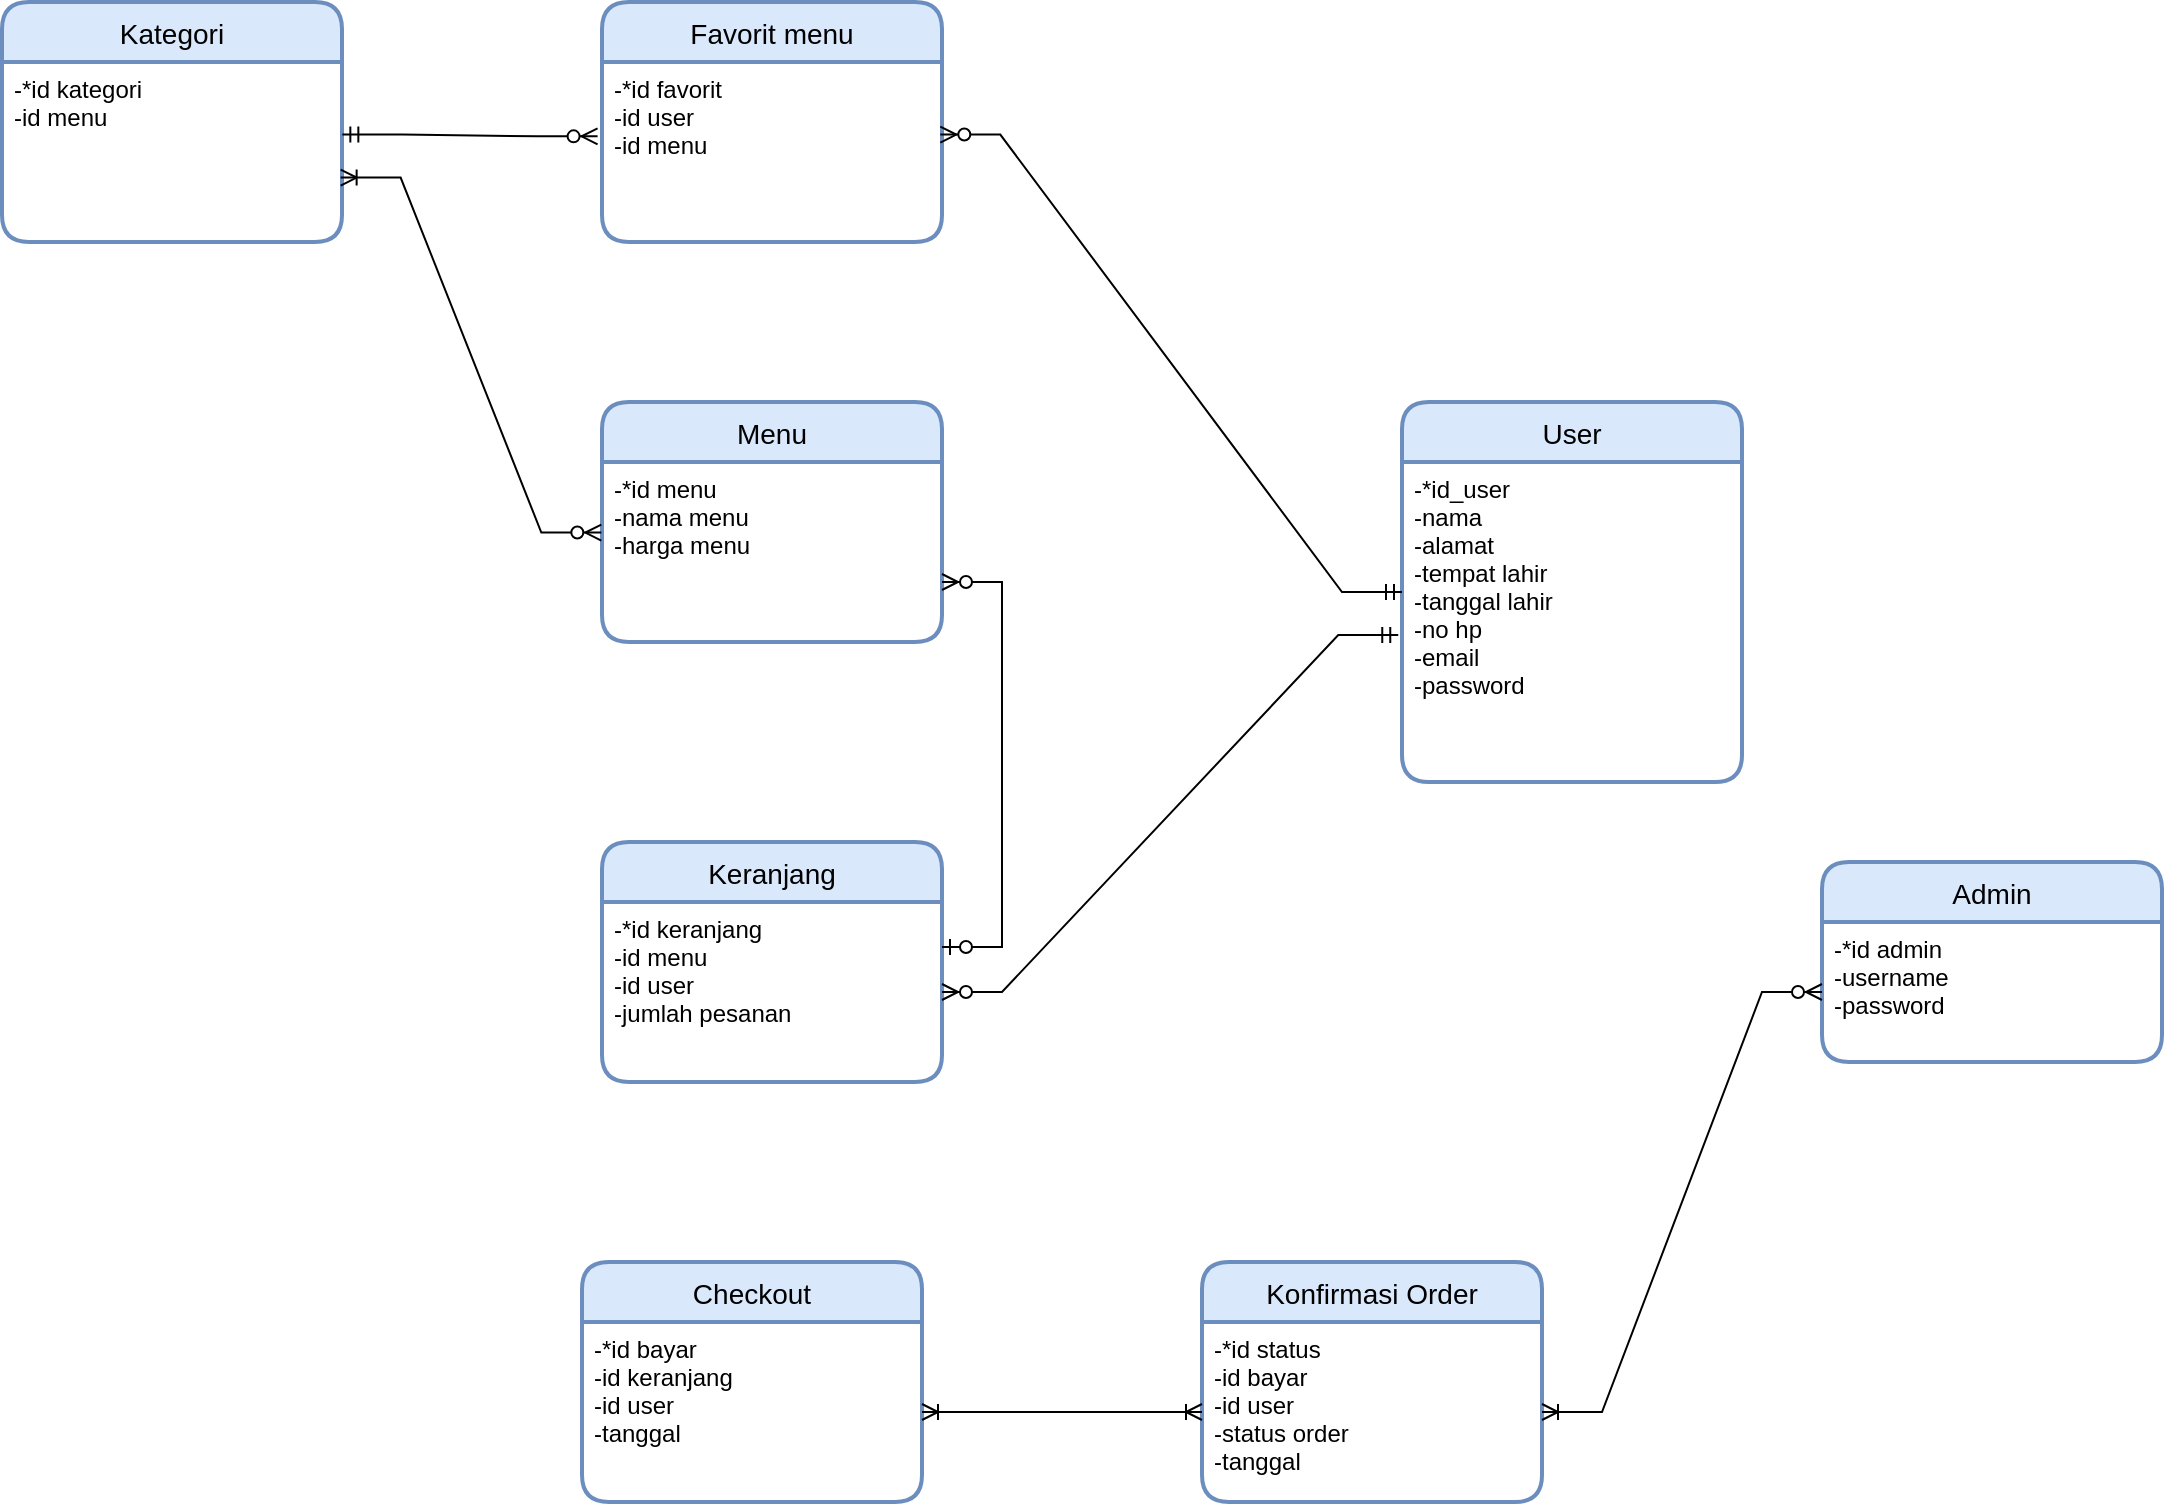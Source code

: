 <mxfile version="17.1.3" type="github">
  <diagram id="h91P4YvPm0tBU0iEyPwD" name="Page-1">
    <mxGraphModel dx="1335" dy="757" grid="1" gridSize="10" guides="1" tooltips="1" connect="1" arrows="1" fold="1" page="1" pageScale="1" pageWidth="850" pageHeight="1100" math="0" shadow="0">
      <root>
        <mxCell id="0" />
        <mxCell id="1" parent="0" />
        <mxCell id="EQFVSpQimWcvrN9DautT-1" value="User" style="swimlane;childLayout=stackLayout;horizontal=1;startSize=30;horizontalStack=0;rounded=1;fontSize=14;fontStyle=0;strokeWidth=2;resizeParent=0;resizeLast=1;shadow=0;dashed=0;align=center;fillColor=#dae8fc;strokeColor=#6c8ebf;" vertex="1" parent="1">
          <mxGeometry x="920" y="380" width="170" height="190" as="geometry" />
        </mxCell>
        <mxCell id="EQFVSpQimWcvrN9DautT-2" value="-*id_user&#xa;-nama&#xa;-alamat&#xa;-tempat lahir&#xa;-tanggal lahir&#xa;-no hp&#xa;-email&#xa;-password" style="align=left;strokeColor=none;fillColor=none;spacingLeft=4;fontSize=12;verticalAlign=top;resizable=0;rotatable=0;part=1;" vertex="1" parent="EQFVSpQimWcvrN9DautT-1">
          <mxGeometry y="30" width="170" height="160" as="geometry" />
        </mxCell>
        <mxCell id="EQFVSpQimWcvrN9DautT-4" value="Admin" style="swimlane;childLayout=stackLayout;horizontal=1;startSize=30;horizontalStack=0;rounded=1;fontSize=14;fontStyle=0;strokeWidth=2;resizeParent=0;resizeLast=1;shadow=0;dashed=0;align=center;fillColor=#dae8fc;strokeColor=#6c8ebf;" vertex="1" parent="1">
          <mxGeometry x="1130" y="610" width="170" height="100" as="geometry" />
        </mxCell>
        <mxCell id="EQFVSpQimWcvrN9DautT-5" value="-*id admin&#xa;-username&#xa;-password" style="align=left;strokeColor=none;fillColor=none;spacingLeft=4;fontSize=12;verticalAlign=top;resizable=0;rotatable=0;part=1;" vertex="1" parent="EQFVSpQimWcvrN9DautT-4">
          <mxGeometry y="30" width="170" height="70" as="geometry" />
        </mxCell>
        <mxCell id="EQFVSpQimWcvrN9DautT-10" value="Menu" style="swimlane;childLayout=stackLayout;horizontal=1;startSize=30;horizontalStack=0;rounded=1;fontSize=14;fontStyle=0;strokeWidth=2;resizeParent=0;resizeLast=1;shadow=0;dashed=0;align=center;fillColor=#dae8fc;strokeColor=#6c8ebf;" vertex="1" parent="1">
          <mxGeometry x="520" y="380" width="170" height="120" as="geometry" />
        </mxCell>
        <mxCell id="EQFVSpQimWcvrN9DautT-11" value="-*id menu&#xa;-nama menu&#xa;-harga menu" style="align=left;strokeColor=none;fillColor=none;spacingLeft=4;fontSize=12;verticalAlign=top;resizable=0;rotatable=0;part=1;" vertex="1" parent="EQFVSpQimWcvrN9DautT-10">
          <mxGeometry y="30" width="170" height="90" as="geometry" />
        </mxCell>
        <mxCell id="EQFVSpQimWcvrN9DautT-12" value="Kategori" style="swimlane;childLayout=stackLayout;horizontal=1;startSize=30;horizontalStack=0;rounded=1;fontSize=14;fontStyle=0;strokeWidth=2;resizeParent=0;resizeLast=1;shadow=0;dashed=0;align=center;fillColor=#dae8fc;strokeColor=#6c8ebf;" vertex="1" parent="1">
          <mxGeometry x="220" y="180" width="170" height="120" as="geometry" />
        </mxCell>
        <mxCell id="EQFVSpQimWcvrN9DautT-13" value="-*id kategori&#xa;-id menu" style="align=left;strokeColor=none;fillColor=none;spacingLeft=4;fontSize=12;verticalAlign=top;resizable=0;rotatable=0;part=1;" vertex="1" parent="EQFVSpQimWcvrN9DautT-12">
          <mxGeometry y="30" width="170" height="90" as="geometry" />
        </mxCell>
        <mxCell id="EQFVSpQimWcvrN9DautT-14" value="Favorit menu" style="swimlane;childLayout=stackLayout;horizontal=1;startSize=30;horizontalStack=0;rounded=1;fontSize=14;fontStyle=0;strokeWidth=2;resizeParent=0;resizeLast=1;shadow=0;dashed=0;align=center;fillColor=#dae8fc;strokeColor=#6c8ebf;" vertex="1" parent="1">
          <mxGeometry x="520" y="180" width="170" height="120" as="geometry" />
        </mxCell>
        <mxCell id="EQFVSpQimWcvrN9DautT-15" value="-*id favorit&#xa;-id user&#xa;-id menu" style="align=left;strokeColor=none;fillColor=none;spacingLeft=4;fontSize=12;verticalAlign=top;resizable=0;rotatable=0;part=1;" vertex="1" parent="EQFVSpQimWcvrN9DautT-14">
          <mxGeometry y="30" width="170" height="90" as="geometry" />
        </mxCell>
        <mxCell id="EQFVSpQimWcvrN9DautT-16" value="Keranjang" style="swimlane;childLayout=stackLayout;horizontal=1;startSize=30;horizontalStack=0;rounded=1;fontSize=14;fontStyle=0;strokeWidth=2;resizeParent=0;resizeLast=1;shadow=0;dashed=0;align=center;fillColor=#dae8fc;strokeColor=#6c8ebf;" vertex="1" parent="1">
          <mxGeometry x="520" y="600" width="170" height="120" as="geometry" />
        </mxCell>
        <mxCell id="EQFVSpQimWcvrN9DautT-17" value="-*id keranjang&#xa;-id menu&#xa;-id user&#xa;-jumlah pesanan" style="align=left;strokeColor=none;fillColor=none;spacingLeft=4;fontSize=12;verticalAlign=top;resizable=0;rotatable=0;part=1;" vertex="1" parent="EQFVSpQimWcvrN9DautT-16">
          <mxGeometry y="30" width="170" height="90" as="geometry" />
        </mxCell>
        <mxCell id="EQFVSpQimWcvrN9DautT-18" value="Checkout" style="swimlane;childLayout=stackLayout;horizontal=1;startSize=30;horizontalStack=0;rounded=1;fontSize=14;fontStyle=0;strokeWidth=2;resizeParent=0;resizeLast=1;shadow=0;dashed=0;align=center;fillColor=#dae8fc;strokeColor=#6c8ebf;" vertex="1" parent="1">
          <mxGeometry x="510" y="810" width="170" height="120" as="geometry" />
        </mxCell>
        <mxCell id="EQFVSpQimWcvrN9DautT-19" value="-*id bayar&#xa;-id keranjang&#xa;-id user&#xa;-tanggal" style="align=left;strokeColor=none;fillColor=none;spacingLeft=4;fontSize=12;verticalAlign=top;resizable=0;rotatable=0;part=1;" vertex="1" parent="EQFVSpQimWcvrN9DautT-18">
          <mxGeometry y="30" width="170" height="90" as="geometry" />
        </mxCell>
        <mxCell id="EQFVSpQimWcvrN9DautT-20" value="Konfirmasi Order" style="swimlane;childLayout=stackLayout;horizontal=1;startSize=30;horizontalStack=0;rounded=1;fontSize=14;fontStyle=0;strokeWidth=2;resizeParent=0;resizeLast=1;shadow=0;dashed=0;align=center;fillColor=#dae8fc;strokeColor=#6c8ebf;" vertex="1" parent="1">
          <mxGeometry x="820" y="810" width="170" height="120" as="geometry" />
        </mxCell>
        <mxCell id="EQFVSpQimWcvrN9DautT-21" value="-*id status&#xa;-id bayar&#xa;-id user&#xa;-status order&#xa;-tanggal" style="align=left;strokeColor=none;fillColor=none;spacingLeft=4;fontSize=12;verticalAlign=top;resizable=0;rotatable=0;part=1;" vertex="1" parent="EQFVSpQimWcvrN9DautT-20">
          <mxGeometry y="30" width="170" height="90" as="geometry" />
        </mxCell>
        <mxCell id="EQFVSpQimWcvrN9DautT-22" value="" style="edgeStyle=entityRelationEdgeStyle;fontSize=12;html=1;endArrow=ERzeroToMany;startArrow=ERmandOne;rounded=0;entryX=0.995;entryY=0.403;entryDx=0;entryDy=0;entryPerimeter=0;" edge="1" parent="1" source="EQFVSpQimWcvrN9DautT-1" target="EQFVSpQimWcvrN9DautT-15">
          <mxGeometry width="100" height="100" relative="1" as="geometry">
            <mxPoint x="500" y="430" as="sourcePoint" />
            <mxPoint x="600" y="330" as="targetPoint" />
          </mxGeometry>
        </mxCell>
        <mxCell id="EQFVSpQimWcvrN9DautT-23" value="" style="edgeStyle=entityRelationEdgeStyle;fontSize=12;html=1;endArrow=ERzeroToMany;startArrow=ERmandOne;rounded=0;entryX=-0.013;entryY=0.413;entryDx=0;entryDy=0;entryPerimeter=0;exitX=1.001;exitY=0.403;exitDx=0;exitDy=0;exitPerimeter=0;" edge="1" parent="1" source="EQFVSpQimWcvrN9DautT-13" target="EQFVSpQimWcvrN9DautT-15">
          <mxGeometry width="100" height="100" relative="1" as="geometry">
            <mxPoint x="590" y="420" as="sourcePoint" />
            <mxPoint x="690" y="320" as="targetPoint" />
          </mxGeometry>
        </mxCell>
        <mxCell id="EQFVSpQimWcvrN9DautT-27" value="" style="edgeStyle=entityRelationEdgeStyle;fontSize=12;html=1;endArrow=ERoneToMany;startArrow=ERzeroToMany;rounded=0;exitX=-0.002;exitY=0.392;exitDx=0;exitDy=0;exitPerimeter=0;entryX=0.996;entryY=0.642;entryDx=0;entryDy=0;entryPerimeter=0;" edge="1" parent="1" source="EQFVSpQimWcvrN9DautT-11" target="EQFVSpQimWcvrN9DautT-13">
          <mxGeometry width="100" height="100" relative="1" as="geometry">
            <mxPoint x="590" y="330" as="sourcePoint" />
            <mxPoint x="690" y="230" as="targetPoint" />
          </mxGeometry>
        </mxCell>
        <mxCell id="EQFVSpQimWcvrN9DautT-32" value="" style="edgeStyle=entityRelationEdgeStyle;fontSize=12;html=1;endArrow=ERzeroToMany;startArrow=ERzeroToOne;rounded=0;exitX=1;exitY=0.25;exitDx=0;exitDy=0;entryX=1;entryY=0.75;entryDx=0;entryDy=0;" edge="1" parent="1" source="EQFVSpQimWcvrN9DautT-17" target="EQFVSpQimWcvrN9DautT-10">
          <mxGeometry width="100" height="100" relative="1" as="geometry">
            <mxPoint x="710" y="570" as="sourcePoint" />
            <mxPoint x="810" y="470" as="targetPoint" />
          </mxGeometry>
        </mxCell>
        <mxCell id="EQFVSpQimWcvrN9DautT-34" value="" style="edgeStyle=entityRelationEdgeStyle;fontSize=12;html=1;endArrow=ERoneToMany;startArrow=ERzeroToMany;rounded=0;exitX=0;exitY=0.5;exitDx=0;exitDy=0;entryX=1;entryY=0.5;entryDx=0;entryDy=0;" edge="1" parent="1" source="EQFVSpQimWcvrN9DautT-5" target="EQFVSpQimWcvrN9DautT-21">
          <mxGeometry width="100" height="100" relative="1" as="geometry">
            <mxPoint x="940" y="800" as="sourcePoint" />
            <mxPoint x="1040" y="700" as="targetPoint" />
          </mxGeometry>
        </mxCell>
        <mxCell id="EQFVSpQimWcvrN9DautT-35" value="" style="edgeStyle=entityRelationEdgeStyle;fontSize=12;html=1;endArrow=ERoneToMany;startArrow=ERoneToMany;rounded=0;exitX=1;exitY=0.5;exitDx=0;exitDy=0;entryX=0;entryY=0.5;entryDx=0;entryDy=0;" edge="1" parent="1" source="EQFVSpQimWcvrN9DautT-19" target="EQFVSpQimWcvrN9DautT-21">
          <mxGeometry width="100" height="100" relative="1" as="geometry">
            <mxPoint x="630" y="850" as="sourcePoint" />
            <mxPoint x="730" y="750" as="targetPoint" />
          </mxGeometry>
        </mxCell>
        <mxCell id="EQFVSpQimWcvrN9DautT-36" value="" style="edgeStyle=entityRelationEdgeStyle;fontSize=12;html=1;endArrow=ERzeroToMany;startArrow=ERmandOne;rounded=0;entryX=1;entryY=0.5;entryDx=0;entryDy=0;exitX=-0.011;exitY=0.541;exitDx=0;exitDy=0;exitPerimeter=0;" edge="1" parent="1" source="EQFVSpQimWcvrN9DautT-2" target="EQFVSpQimWcvrN9DautT-17">
          <mxGeometry width="100" height="100" relative="1" as="geometry">
            <mxPoint x="930" y="485" as="sourcePoint" />
            <mxPoint x="699.15" y="256.27" as="targetPoint" />
          </mxGeometry>
        </mxCell>
      </root>
    </mxGraphModel>
  </diagram>
</mxfile>
